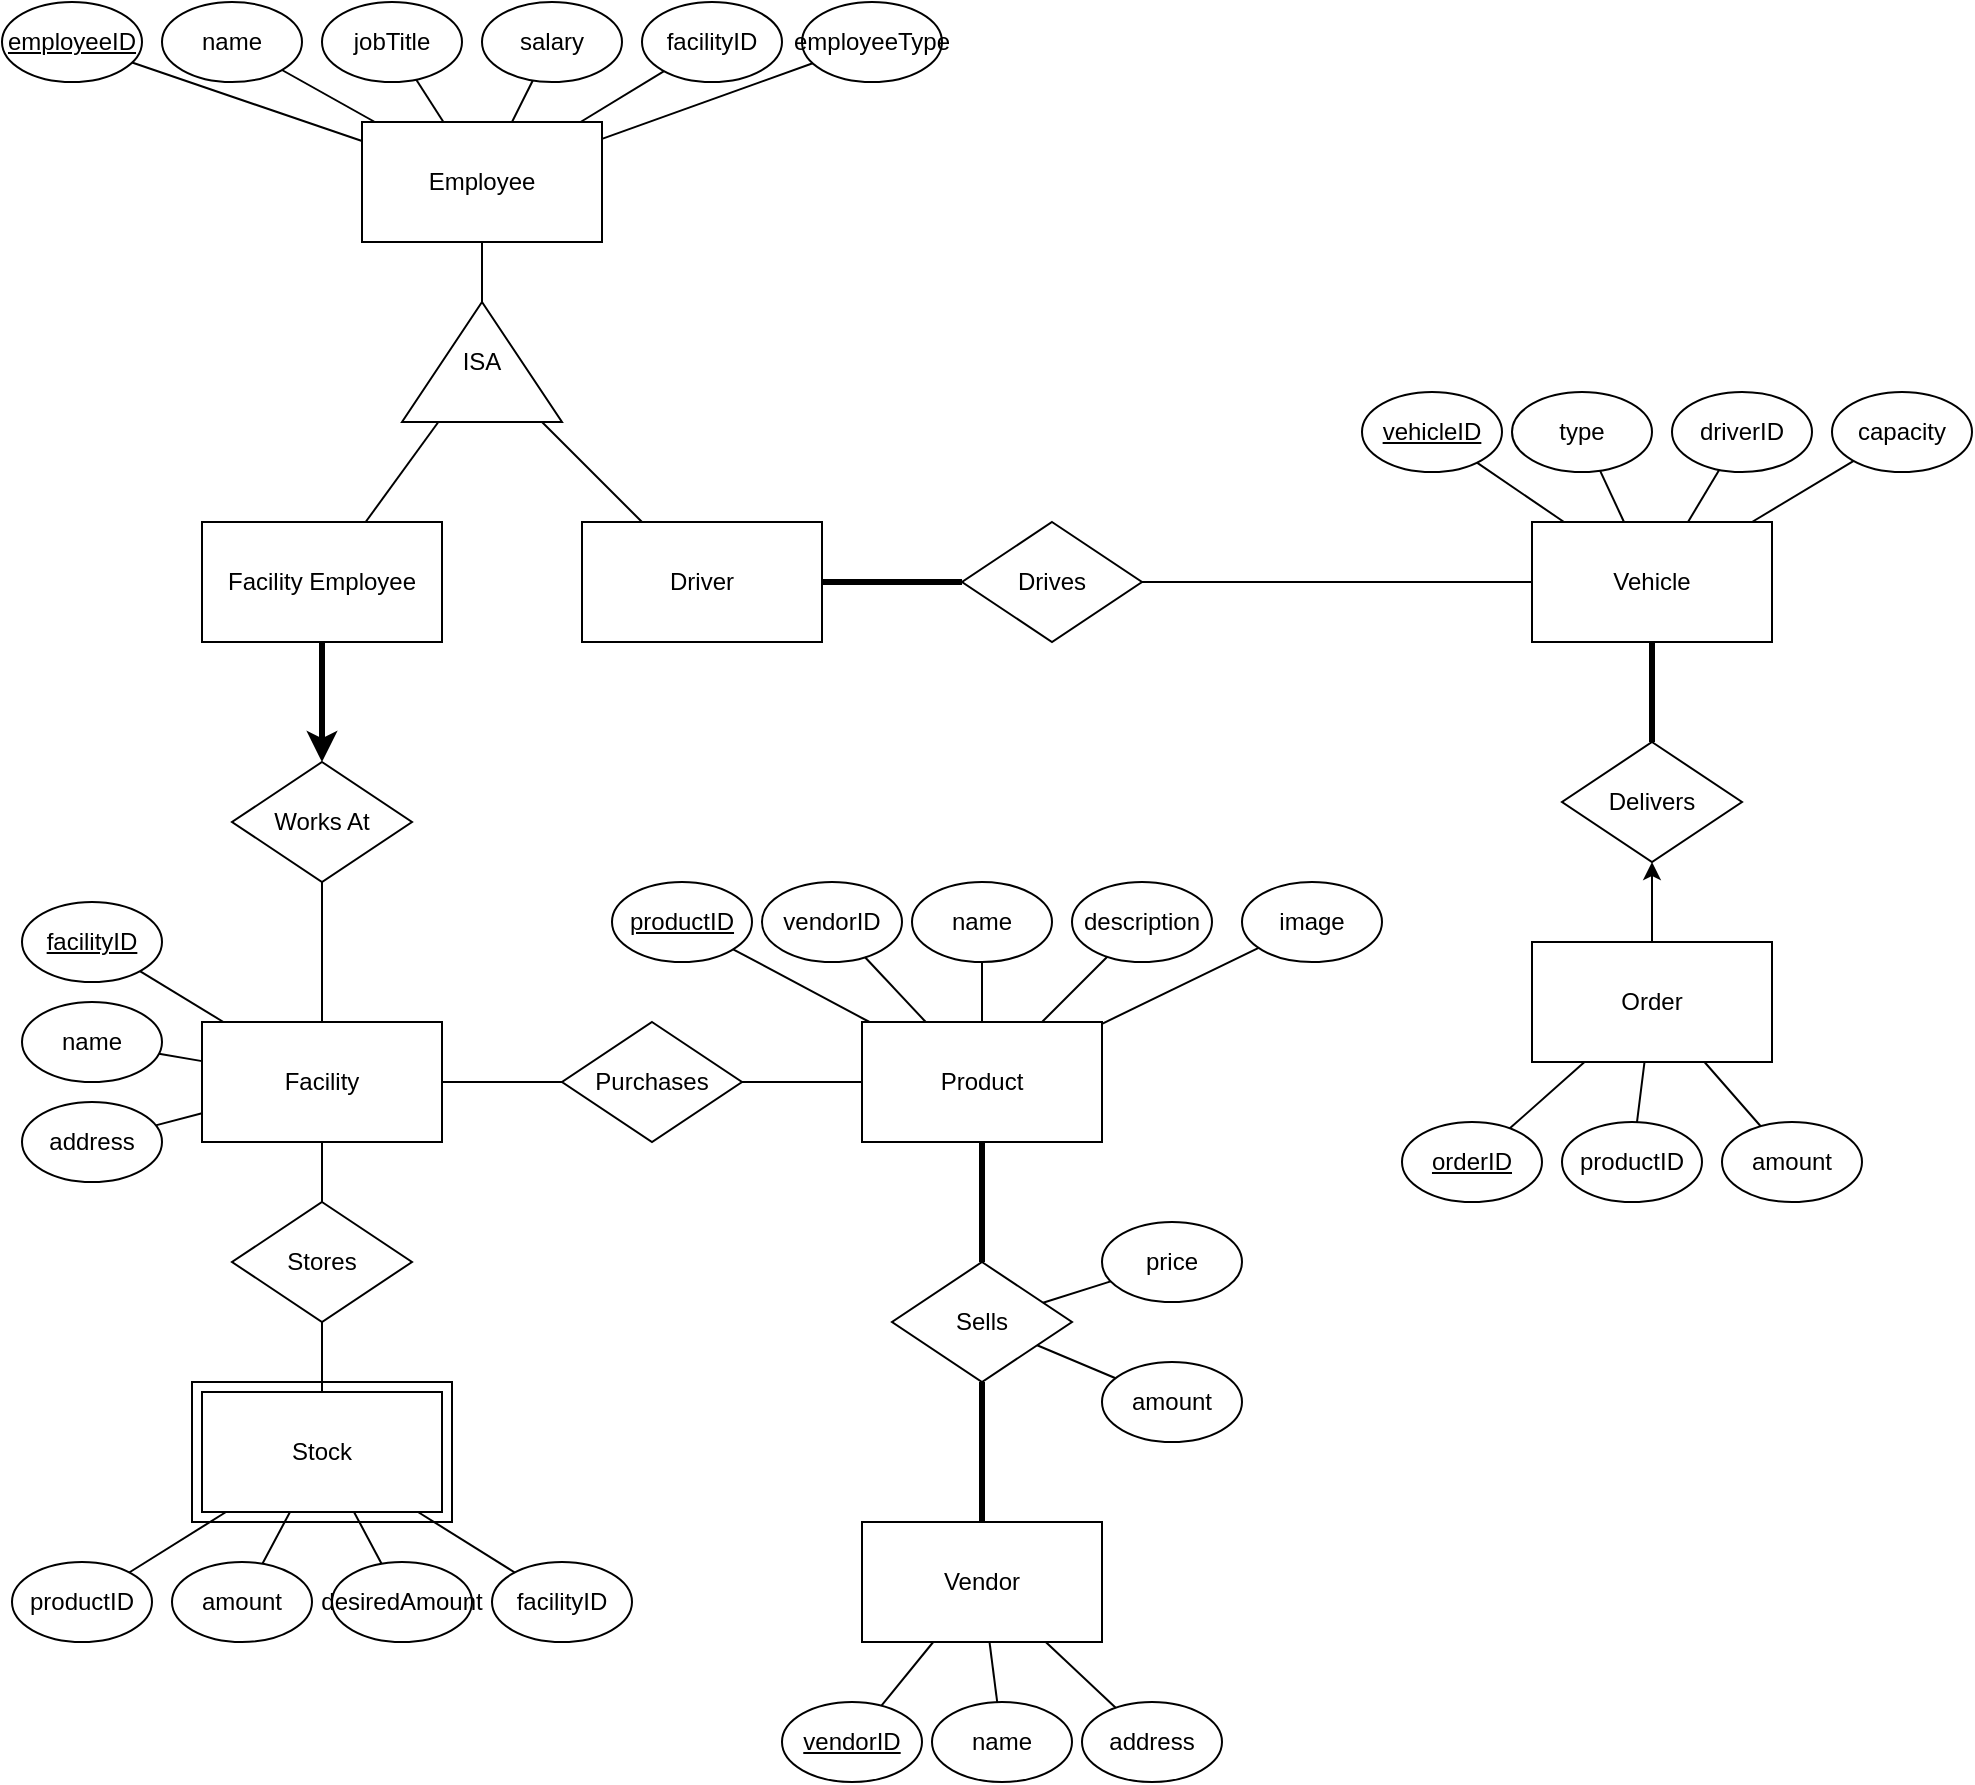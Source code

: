 <mxfile version="22.0.8" type="device">
  <diagram name="Page-1" id="gGvhSPnYBzy_CIl15I6v">
    <mxGraphModel dx="2284" dy="754" grid="1" gridSize="10" guides="1" tooltips="1" connect="1" arrows="1" fold="1" page="1" pageScale="1" pageWidth="850" pageHeight="1100" math="0" shadow="0">
      <root>
        <mxCell id="0" />
        <mxCell id="1" parent="0" />
        <mxCell id="s5vFbVHL-_jGJU9hkJGK-6" value="" style="rounded=0;whiteSpace=wrap;html=1;" vertex="1" parent="1">
          <mxGeometry x="25" y="710" width="130" height="70" as="geometry" />
        </mxCell>
        <mxCell id="s5vFbVHL-_jGJU9hkJGK-1" value="Facility Employee" style="rounded=0;whiteSpace=wrap;html=1;" vertex="1" parent="1">
          <mxGeometry x="30" y="280" width="120" height="60" as="geometry" />
        </mxCell>
        <mxCell id="s5vFbVHL-_jGJU9hkJGK-2" value="Employee" style="rounded=0;whiteSpace=wrap;html=1;" vertex="1" parent="1">
          <mxGeometry x="110" y="80" width="120" height="60" as="geometry" />
        </mxCell>
        <mxCell id="s5vFbVHL-_jGJU9hkJGK-3" value="Product" style="rounded=0;whiteSpace=wrap;html=1;" vertex="1" parent="1">
          <mxGeometry x="360" y="530" width="120" height="60" as="geometry" />
        </mxCell>
        <mxCell id="s5vFbVHL-_jGJU9hkJGK-4" value="Stock" style="rounded=0;whiteSpace=wrap;html=1;" vertex="1" parent="1">
          <mxGeometry x="30" y="715" width="120" height="60" as="geometry" />
        </mxCell>
        <mxCell id="s5vFbVHL-_jGJU9hkJGK-5" value="Facility" style="rounded=0;whiteSpace=wrap;html=1;" vertex="1" parent="1">
          <mxGeometry x="30" y="530" width="120" height="60" as="geometry" />
        </mxCell>
        <mxCell id="s5vFbVHL-_jGJU9hkJGK-7" value="Driver" style="rounded=0;whiteSpace=wrap;html=1;" vertex="1" parent="1">
          <mxGeometry x="220" y="280" width="120" height="60" as="geometry" />
        </mxCell>
        <mxCell id="s5vFbVHL-_jGJU9hkJGK-8" value="" style="triangle;whiteSpace=wrap;html=1;rotation=-90;" vertex="1" parent="1">
          <mxGeometry x="140" y="160" width="60" height="80" as="geometry" />
        </mxCell>
        <mxCell id="s5vFbVHL-_jGJU9hkJGK-9" value="ISA" style="text;html=1;strokeColor=none;fillColor=none;align=center;verticalAlign=middle;whiteSpace=wrap;rounded=0;" vertex="1" parent="1">
          <mxGeometry x="140" y="185" width="60" height="30" as="geometry" />
        </mxCell>
        <mxCell id="s5vFbVHL-_jGJU9hkJGK-10" value="" style="endArrow=none;html=1;rounded=0;" edge="1" parent="1" source="s5vFbVHL-_jGJU9hkJGK-1" target="s5vFbVHL-_jGJU9hkJGK-8">
          <mxGeometry width="50" height="50" relative="1" as="geometry">
            <mxPoint x="430" y="290" as="sourcePoint" />
            <mxPoint x="480" y="240" as="targetPoint" />
          </mxGeometry>
        </mxCell>
        <mxCell id="s5vFbVHL-_jGJU9hkJGK-11" value="" style="endArrow=none;html=1;rounded=0;" edge="1" parent="1" source="s5vFbVHL-_jGJU9hkJGK-7" target="s5vFbVHL-_jGJU9hkJGK-8">
          <mxGeometry width="50" height="50" relative="1" as="geometry">
            <mxPoint x="420" y="290" as="sourcePoint" />
            <mxPoint x="470" y="240" as="targetPoint" />
          </mxGeometry>
        </mxCell>
        <mxCell id="s5vFbVHL-_jGJU9hkJGK-12" value="" style="endArrow=none;html=1;rounded=0;" edge="1" parent="1" source="s5vFbVHL-_jGJU9hkJGK-8" target="s5vFbVHL-_jGJU9hkJGK-2">
          <mxGeometry width="50" height="50" relative="1" as="geometry">
            <mxPoint x="430" y="290" as="sourcePoint" />
            <mxPoint x="480" y="240" as="targetPoint" />
          </mxGeometry>
        </mxCell>
        <mxCell id="s5vFbVHL-_jGJU9hkJGK-13" value="Vendor" style="rounded=0;whiteSpace=wrap;html=1;" vertex="1" parent="1">
          <mxGeometry x="360" y="780" width="120" height="60" as="geometry" />
        </mxCell>
        <mxCell id="s5vFbVHL-_jGJU9hkJGK-14" value="Order" style="rounded=0;whiteSpace=wrap;html=1;" vertex="1" parent="1">
          <mxGeometry x="695" y="490" width="120" height="60" as="geometry" />
        </mxCell>
        <mxCell id="s5vFbVHL-_jGJU9hkJGK-15" value="Vehicle" style="rounded=0;whiteSpace=wrap;html=1;" vertex="1" parent="1">
          <mxGeometry x="695" y="280" width="120" height="60" as="geometry" />
        </mxCell>
        <mxCell id="s5vFbVHL-_jGJU9hkJGK-16" value="Sells" style="rhombus;whiteSpace=wrap;html=1;" vertex="1" parent="1">
          <mxGeometry x="375" y="650" width="90" height="60" as="geometry" />
        </mxCell>
        <mxCell id="s5vFbVHL-_jGJU9hkJGK-17" value="Purchases" style="rhombus;whiteSpace=wrap;html=1;" vertex="1" parent="1">
          <mxGeometry x="210" y="530" width="90" height="60" as="geometry" />
        </mxCell>
        <mxCell id="s5vFbVHL-_jGJU9hkJGK-18" value="Stores" style="rhombus;whiteSpace=wrap;html=1;" vertex="1" parent="1">
          <mxGeometry x="45" y="620" width="90" height="60" as="geometry" />
        </mxCell>
        <mxCell id="s5vFbVHL-_jGJU9hkJGK-19" value="Works At" style="rhombus;whiteSpace=wrap;html=1;" vertex="1" parent="1">
          <mxGeometry x="45" y="400" width="90" height="60" as="geometry" />
        </mxCell>
        <mxCell id="s5vFbVHL-_jGJU9hkJGK-20" value="Delivers" style="rhombus;whiteSpace=wrap;html=1;" vertex="1" parent="1">
          <mxGeometry x="710" y="390" width="90" height="60" as="geometry" />
        </mxCell>
        <mxCell id="s5vFbVHL-_jGJU9hkJGK-21" value="Drives" style="rhombus;whiteSpace=wrap;html=1;" vertex="1" parent="1">
          <mxGeometry x="410" y="280" width="90" height="60" as="geometry" />
        </mxCell>
        <mxCell id="s5vFbVHL-_jGJU9hkJGK-22" value="" style="endArrow=none;html=1;rounded=0;" edge="1" parent="1" source="s5vFbVHL-_jGJU9hkJGK-18" target="s5vFbVHL-_jGJU9hkJGK-5">
          <mxGeometry width="50" height="50" relative="1" as="geometry">
            <mxPoint x="400" y="500" as="sourcePoint" />
            <mxPoint x="450" y="450" as="targetPoint" />
          </mxGeometry>
        </mxCell>
        <mxCell id="s5vFbVHL-_jGJU9hkJGK-23" value="" style="endArrow=none;html=1;rounded=0;" edge="1" parent="1" source="s5vFbVHL-_jGJU9hkJGK-18" target="s5vFbVHL-_jGJU9hkJGK-4">
          <mxGeometry width="50" height="50" relative="1" as="geometry">
            <mxPoint x="400" y="500" as="sourcePoint" />
            <mxPoint x="450" y="450" as="targetPoint" />
          </mxGeometry>
        </mxCell>
        <mxCell id="s5vFbVHL-_jGJU9hkJGK-24" value="" style="endArrow=none;html=1;rounded=0;" edge="1" parent="1" source="s5vFbVHL-_jGJU9hkJGK-5" target="s5vFbVHL-_jGJU9hkJGK-19">
          <mxGeometry width="50" height="50" relative="1" as="geometry">
            <mxPoint x="400" y="560" as="sourcePoint" />
            <mxPoint x="450" y="510" as="targetPoint" />
          </mxGeometry>
        </mxCell>
        <mxCell id="s5vFbVHL-_jGJU9hkJGK-25" value="" style="endArrow=none;html=1;rounded=0;" edge="1" parent="1" source="s5vFbVHL-_jGJU9hkJGK-17" target="s5vFbVHL-_jGJU9hkJGK-5">
          <mxGeometry width="50" height="50" relative="1" as="geometry">
            <mxPoint x="400" y="560" as="sourcePoint" />
            <mxPoint x="450" y="510" as="targetPoint" />
          </mxGeometry>
        </mxCell>
        <mxCell id="s5vFbVHL-_jGJU9hkJGK-26" value="" style="endArrow=none;html=1;rounded=0;" edge="1" parent="1" source="s5vFbVHL-_jGJU9hkJGK-3" target="s5vFbVHL-_jGJU9hkJGK-17">
          <mxGeometry width="50" height="50" relative="1" as="geometry">
            <mxPoint x="400" y="560" as="sourcePoint" />
            <mxPoint x="450" y="510" as="targetPoint" />
          </mxGeometry>
        </mxCell>
        <mxCell id="s5vFbVHL-_jGJU9hkJGK-27" value="" style="endArrow=none;html=1;rounded=0;strokeWidth=3;" edge="1" parent="1" source="s5vFbVHL-_jGJU9hkJGK-15" target="s5vFbVHL-_jGJU9hkJGK-20">
          <mxGeometry width="50" height="50" relative="1" as="geometry">
            <mxPoint x="515" y="560" as="sourcePoint" />
            <mxPoint x="555" y="450" as="targetPoint" />
          </mxGeometry>
        </mxCell>
        <mxCell id="s5vFbVHL-_jGJU9hkJGK-29" value="" style="endArrow=none;html=1;rounded=0;strokeWidth=3;" edge="1" parent="1" source="s5vFbVHL-_jGJU9hkJGK-21" target="s5vFbVHL-_jGJU9hkJGK-7">
          <mxGeometry width="50" height="50" relative="1" as="geometry">
            <mxPoint x="410" y="570" as="sourcePoint" />
            <mxPoint x="450" y="460" as="targetPoint" />
          </mxGeometry>
        </mxCell>
        <mxCell id="s5vFbVHL-_jGJU9hkJGK-30" value="" style="endArrow=none;html=1;rounded=0;strokeWidth=3;" edge="1" parent="1" source="s5vFbVHL-_jGJU9hkJGK-16" target="s5vFbVHL-_jGJU9hkJGK-13">
          <mxGeometry width="50" height="50" relative="1" as="geometry">
            <mxPoint x="420" y="750" as="sourcePoint" />
            <mxPoint x="460" y="540" as="targetPoint" />
          </mxGeometry>
        </mxCell>
        <mxCell id="s5vFbVHL-_jGJU9hkJGK-31" value="" style="endArrow=none;html=1;rounded=0;strokeWidth=3;" edge="1" parent="1" source="s5vFbVHL-_jGJU9hkJGK-3" target="s5vFbVHL-_jGJU9hkJGK-16">
          <mxGeometry width="50" height="50" relative="1" as="geometry">
            <mxPoint x="430" y="590" as="sourcePoint" />
            <mxPoint x="470" y="480" as="targetPoint" />
          </mxGeometry>
        </mxCell>
        <mxCell id="s5vFbVHL-_jGJU9hkJGK-33" value="" style="endArrow=classic;html=1;rounded=0;" edge="1" parent="1" source="s5vFbVHL-_jGJU9hkJGK-14" target="s5vFbVHL-_jGJU9hkJGK-20">
          <mxGeometry width="50" height="50" relative="1" as="geometry">
            <mxPoint x="395" y="470" as="sourcePoint" />
            <mxPoint x="445" y="420" as="targetPoint" />
          </mxGeometry>
        </mxCell>
        <mxCell id="s5vFbVHL-_jGJU9hkJGK-34" value="" style="endArrow=none;html=1;rounded=0;" edge="1" parent="1" source="s5vFbVHL-_jGJU9hkJGK-21" target="s5vFbVHL-_jGJU9hkJGK-15">
          <mxGeometry width="50" height="50" relative="1" as="geometry">
            <mxPoint x="280" y="470" as="sourcePoint" />
            <mxPoint x="330" y="420" as="targetPoint" />
          </mxGeometry>
        </mxCell>
        <mxCell id="s5vFbVHL-_jGJU9hkJGK-35" value="" style="endArrow=classic;html=1;rounded=0;strokeWidth=3;" edge="1" parent="1" source="s5vFbVHL-_jGJU9hkJGK-1" target="s5vFbVHL-_jGJU9hkJGK-19">
          <mxGeometry width="50" height="50" relative="1" as="geometry">
            <mxPoint x="280" y="410" as="sourcePoint" />
            <mxPoint x="330" y="360" as="targetPoint" />
          </mxGeometry>
        </mxCell>
        <mxCell id="s5vFbVHL-_jGJU9hkJGK-36" value="&lt;u&gt;employeeID&lt;/u&gt;" style="ellipse;whiteSpace=wrap;html=1;" vertex="1" parent="1">
          <mxGeometry x="-70" y="20" width="70" height="40" as="geometry" />
        </mxCell>
        <mxCell id="s5vFbVHL-_jGJU9hkJGK-37" value="employeeType" style="ellipse;whiteSpace=wrap;html=1;" vertex="1" parent="1">
          <mxGeometry x="330" y="20" width="70" height="40" as="geometry" />
        </mxCell>
        <mxCell id="s5vFbVHL-_jGJU9hkJGK-38" value="facilityID" style="ellipse;whiteSpace=wrap;html=1;" vertex="1" parent="1">
          <mxGeometry x="250" y="20" width="70" height="40" as="geometry" />
        </mxCell>
        <mxCell id="s5vFbVHL-_jGJU9hkJGK-39" value="salary" style="ellipse;whiteSpace=wrap;html=1;" vertex="1" parent="1">
          <mxGeometry x="170" y="20" width="70" height="40" as="geometry" />
        </mxCell>
        <mxCell id="s5vFbVHL-_jGJU9hkJGK-40" value="jobTitle" style="ellipse;whiteSpace=wrap;html=1;" vertex="1" parent="1">
          <mxGeometry x="90" y="20" width="70" height="40" as="geometry" />
        </mxCell>
        <mxCell id="s5vFbVHL-_jGJU9hkJGK-41" value="name" style="ellipse;whiteSpace=wrap;html=1;" vertex="1" parent="1">
          <mxGeometry x="10" y="20" width="70" height="40" as="geometry" />
        </mxCell>
        <mxCell id="s5vFbVHL-_jGJU9hkJGK-42" value="" style="endArrow=none;html=1;rounded=0;" edge="1" parent="1" source="s5vFbVHL-_jGJU9hkJGK-2" target="s5vFbVHL-_jGJU9hkJGK-37">
          <mxGeometry width="50" height="50" relative="1" as="geometry">
            <mxPoint x="280" y="290" as="sourcePoint" />
            <mxPoint x="330" y="240" as="targetPoint" />
          </mxGeometry>
        </mxCell>
        <mxCell id="s5vFbVHL-_jGJU9hkJGK-43" value="" style="endArrow=none;html=1;rounded=0;" edge="1" parent="1" source="s5vFbVHL-_jGJU9hkJGK-2" target="s5vFbVHL-_jGJU9hkJGK-38">
          <mxGeometry width="50" height="50" relative="1" as="geometry">
            <mxPoint x="280" y="290" as="sourcePoint" />
            <mxPoint x="330" y="240" as="targetPoint" />
          </mxGeometry>
        </mxCell>
        <mxCell id="s5vFbVHL-_jGJU9hkJGK-44" value="" style="endArrow=none;html=1;rounded=0;" edge="1" parent="1" source="s5vFbVHL-_jGJU9hkJGK-2" target="s5vFbVHL-_jGJU9hkJGK-39">
          <mxGeometry width="50" height="50" relative="1" as="geometry">
            <mxPoint x="280" y="290" as="sourcePoint" />
            <mxPoint x="330" y="240" as="targetPoint" />
          </mxGeometry>
        </mxCell>
        <mxCell id="s5vFbVHL-_jGJU9hkJGK-45" value="" style="endArrow=none;html=1;rounded=0;" edge="1" parent="1" source="s5vFbVHL-_jGJU9hkJGK-2" target="s5vFbVHL-_jGJU9hkJGK-40">
          <mxGeometry width="50" height="50" relative="1" as="geometry">
            <mxPoint x="280" y="290" as="sourcePoint" />
            <mxPoint x="330" y="240" as="targetPoint" />
          </mxGeometry>
        </mxCell>
        <mxCell id="s5vFbVHL-_jGJU9hkJGK-46" value="" style="endArrow=none;html=1;rounded=0;" edge="1" parent="1" source="s5vFbVHL-_jGJU9hkJGK-2" target="s5vFbVHL-_jGJU9hkJGK-41">
          <mxGeometry width="50" height="50" relative="1" as="geometry">
            <mxPoint x="280" y="290" as="sourcePoint" />
            <mxPoint x="330" y="240" as="targetPoint" />
          </mxGeometry>
        </mxCell>
        <mxCell id="s5vFbVHL-_jGJU9hkJGK-47" value="" style="endArrow=none;html=1;rounded=0;" edge="1" parent="1" source="s5vFbVHL-_jGJU9hkJGK-2" target="s5vFbVHL-_jGJU9hkJGK-36">
          <mxGeometry width="50" height="50" relative="1" as="geometry">
            <mxPoint x="280" y="290" as="sourcePoint" />
            <mxPoint x="330" y="240" as="targetPoint" />
          </mxGeometry>
        </mxCell>
        <mxCell id="s5vFbVHL-_jGJU9hkJGK-49" value="address" style="ellipse;whiteSpace=wrap;html=1;" vertex="1" parent="1">
          <mxGeometry x="-60" y="570" width="70" height="40" as="geometry" />
        </mxCell>
        <mxCell id="s5vFbVHL-_jGJU9hkJGK-50" value="name" style="ellipse;whiteSpace=wrap;html=1;" vertex="1" parent="1">
          <mxGeometry x="-60" y="520" width="70" height="40" as="geometry" />
        </mxCell>
        <mxCell id="s5vFbVHL-_jGJU9hkJGK-51" value="&lt;u&gt;facilityID&lt;/u&gt;" style="ellipse;whiteSpace=wrap;html=1;" vertex="1" parent="1">
          <mxGeometry x="-60" y="470" width="70" height="40" as="geometry" />
        </mxCell>
        <mxCell id="s5vFbVHL-_jGJU9hkJGK-53" value="" style="endArrow=none;html=1;rounded=0;" edge="1" parent="1" source="s5vFbVHL-_jGJU9hkJGK-5" target="s5vFbVHL-_jGJU9hkJGK-49">
          <mxGeometry width="50" height="50" relative="1" as="geometry">
            <mxPoint x="280" y="530" as="sourcePoint" />
            <mxPoint x="330" y="480" as="targetPoint" />
          </mxGeometry>
        </mxCell>
        <mxCell id="s5vFbVHL-_jGJU9hkJGK-54" value="" style="endArrow=none;html=1;rounded=0;" edge="1" parent="1" source="s5vFbVHL-_jGJU9hkJGK-5" target="s5vFbVHL-_jGJU9hkJGK-50">
          <mxGeometry width="50" height="50" relative="1" as="geometry">
            <mxPoint x="280" y="530" as="sourcePoint" />
            <mxPoint x="330" y="480" as="targetPoint" />
          </mxGeometry>
        </mxCell>
        <mxCell id="s5vFbVHL-_jGJU9hkJGK-55" value="" style="endArrow=none;html=1;rounded=0;" edge="1" parent="1" source="s5vFbVHL-_jGJU9hkJGK-5" target="s5vFbVHL-_jGJU9hkJGK-51">
          <mxGeometry width="50" height="50" relative="1" as="geometry">
            <mxPoint x="280" y="530" as="sourcePoint" />
            <mxPoint x="330" y="480" as="targetPoint" />
          </mxGeometry>
        </mxCell>
        <mxCell id="s5vFbVHL-_jGJU9hkJGK-56" value="amount" style="ellipse;whiteSpace=wrap;html=1;" vertex="1" parent="1">
          <mxGeometry x="15" y="800" width="70" height="40" as="geometry" />
        </mxCell>
        <mxCell id="s5vFbVHL-_jGJU9hkJGK-57" value="facilityID" style="ellipse;whiteSpace=wrap;html=1;" vertex="1" parent="1">
          <mxGeometry x="175" y="800" width="70" height="40" as="geometry" />
        </mxCell>
        <mxCell id="s5vFbVHL-_jGJU9hkJGK-58" value="desiredAmount" style="ellipse;whiteSpace=wrap;html=1;" vertex="1" parent="1">
          <mxGeometry x="95" y="800" width="70" height="40" as="geometry" />
        </mxCell>
        <mxCell id="s5vFbVHL-_jGJU9hkJGK-59" value="productID" style="ellipse;whiteSpace=wrap;html=1;" vertex="1" parent="1">
          <mxGeometry x="-65" y="800" width="70" height="40" as="geometry" />
        </mxCell>
        <mxCell id="s5vFbVHL-_jGJU9hkJGK-60" value="" style="endArrow=none;html=1;rounded=0;" edge="1" parent="1" source="s5vFbVHL-_jGJU9hkJGK-4" target="s5vFbVHL-_jGJU9hkJGK-57">
          <mxGeometry width="50" height="50" relative="1" as="geometry">
            <mxPoint x="280" y="680" as="sourcePoint" />
            <mxPoint x="330" y="630" as="targetPoint" />
          </mxGeometry>
        </mxCell>
        <mxCell id="s5vFbVHL-_jGJU9hkJGK-61" value="" style="endArrow=none;html=1;rounded=0;" edge="1" parent="1" source="s5vFbVHL-_jGJU9hkJGK-58" target="s5vFbVHL-_jGJU9hkJGK-4">
          <mxGeometry width="50" height="50" relative="1" as="geometry">
            <mxPoint x="280" y="680" as="sourcePoint" />
            <mxPoint x="330" y="630" as="targetPoint" />
          </mxGeometry>
        </mxCell>
        <mxCell id="s5vFbVHL-_jGJU9hkJGK-62" value="" style="endArrow=none;html=1;rounded=0;" edge="1" parent="1" source="s5vFbVHL-_jGJU9hkJGK-56" target="s5vFbVHL-_jGJU9hkJGK-4">
          <mxGeometry width="50" height="50" relative="1" as="geometry">
            <mxPoint x="280" y="680" as="sourcePoint" />
            <mxPoint x="330" y="630" as="targetPoint" />
          </mxGeometry>
        </mxCell>
        <mxCell id="s5vFbVHL-_jGJU9hkJGK-63" value="" style="endArrow=none;html=1;rounded=0;" edge="1" parent="1" source="s5vFbVHL-_jGJU9hkJGK-59" target="s5vFbVHL-_jGJU9hkJGK-4">
          <mxGeometry width="50" height="50" relative="1" as="geometry">
            <mxPoint x="280" y="680" as="sourcePoint" />
            <mxPoint x="330" y="630" as="targetPoint" />
          </mxGeometry>
        </mxCell>
        <mxCell id="s5vFbVHL-_jGJU9hkJGK-64" value="capacity" style="ellipse;whiteSpace=wrap;html=1;" vertex="1" parent="1">
          <mxGeometry x="845" y="215" width="70" height="40" as="geometry" />
        </mxCell>
        <mxCell id="s5vFbVHL-_jGJU9hkJGK-65" value="driverID" style="ellipse;whiteSpace=wrap;html=1;" vertex="1" parent="1">
          <mxGeometry x="765" y="215" width="70" height="40" as="geometry" />
        </mxCell>
        <mxCell id="s5vFbVHL-_jGJU9hkJGK-66" value="type" style="ellipse;whiteSpace=wrap;html=1;" vertex="1" parent="1">
          <mxGeometry x="685" y="215" width="70" height="40" as="geometry" />
        </mxCell>
        <mxCell id="s5vFbVHL-_jGJU9hkJGK-67" value="&lt;u&gt;vehicleID&lt;/u&gt;" style="ellipse;whiteSpace=wrap;html=1;" vertex="1" parent="1">
          <mxGeometry x="610" y="215" width="70" height="40" as="geometry" />
        </mxCell>
        <mxCell id="s5vFbVHL-_jGJU9hkJGK-68" value="" style="endArrow=none;html=1;rounded=0;" edge="1" parent="1" source="s5vFbVHL-_jGJU9hkJGK-15" target="s5vFbVHL-_jGJU9hkJGK-64">
          <mxGeometry width="50" height="50" relative="1" as="geometry">
            <mxPoint x="345" y="350" as="sourcePoint" />
            <mxPoint x="395" y="300" as="targetPoint" />
          </mxGeometry>
        </mxCell>
        <mxCell id="s5vFbVHL-_jGJU9hkJGK-69" value="" style="endArrow=none;html=1;rounded=0;" edge="1" parent="1" source="s5vFbVHL-_jGJU9hkJGK-15" target="s5vFbVHL-_jGJU9hkJGK-65">
          <mxGeometry width="50" height="50" relative="1" as="geometry">
            <mxPoint x="345" y="350" as="sourcePoint" />
            <mxPoint x="395" y="300" as="targetPoint" />
          </mxGeometry>
        </mxCell>
        <mxCell id="s5vFbVHL-_jGJU9hkJGK-70" value="" style="endArrow=none;html=1;rounded=0;" edge="1" parent="1" source="s5vFbVHL-_jGJU9hkJGK-15" target="s5vFbVHL-_jGJU9hkJGK-66">
          <mxGeometry width="50" height="50" relative="1" as="geometry">
            <mxPoint x="345" y="350" as="sourcePoint" />
            <mxPoint x="395" y="300" as="targetPoint" />
          </mxGeometry>
        </mxCell>
        <mxCell id="s5vFbVHL-_jGJU9hkJGK-71" value="" style="endArrow=none;html=1;rounded=0;" edge="1" parent="1" source="s5vFbVHL-_jGJU9hkJGK-15" target="s5vFbVHL-_jGJU9hkJGK-67">
          <mxGeometry width="50" height="50" relative="1" as="geometry">
            <mxPoint x="345" y="350" as="sourcePoint" />
            <mxPoint x="663.065" y="250.043" as="targetPoint" />
          </mxGeometry>
        </mxCell>
        <mxCell id="s5vFbVHL-_jGJU9hkJGK-72" value="address" style="ellipse;whiteSpace=wrap;html=1;" vertex="1" parent="1">
          <mxGeometry x="470" y="870" width="70" height="40" as="geometry" />
        </mxCell>
        <mxCell id="s5vFbVHL-_jGJU9hkJGK-73" value="name" style="ellipse;whiteSpace=wrap;html=1;" vertex="1" parent="1">
          <mxGeometry x="395" y="870" width="70" height="40" as="geometry" />
        </mxCell>
        <mxCell id="s5vFbVHL-_jGJU9hkJGK-74" value="&lt;u&gt;vendorID&lt;/u&gt;" style="ellipse;whiteSpace=wrap;html=1;" vertex="1" parent="1">
          <mxGeometry x="320" y="870" width="70" height="40" as="geometry" />
        </mxCell>
        <mxCell id="s5vFbVHL-_jGJU9hkJGK-75" value="" style="endArrow=none;html=1;rounded=0;" edge="1" parent="1" source="s5vFbVHL-_jGJU9hkJGK-13" target="s5vFbVHL-_jGJU9hkJGK-72">
          <mxGeometry width="50" height="50" relative="1" as="geometry">
            <mxPoint x="280" y="750" as="sourcePoint" />
            <mxPoint x="330" y="700" as="targetPoint" />
          </mxGeometry>
        </mxCell>
        <mxCell id="s5vFbVHL-_jGJU9hkJGK-76" value="" style="endArrow=none;html=1;rounded=0;" edge="1" parent="1" source="s5vFbVHL-_jGJU9hkJGK-73" target="s5vFbVHL-_jGJU9hkJGK-13">
          <mxGeometry width="50" height="50" relative="1" as="geometry">
            <mxPoint x="280" y="750" as="sourcePoint" />
            <mxPoint x="330" y="700" as="targetPoint" />
          </mxGeometry>
        </mxCell>
        <mxCell id="s5vFbVHL-_jGJU9hkJGK-77" value="" style="endArrow=none;html=1;rounded=0;" edge="1" parent="1" source="s5vFbVHL-_jGJU9hkJGK-13" target="s5vFbVHL-_jGJU9hkJGK-74">
          <mxGeometry width="50" height="50" relative="1" as="geometry">
            <mxPoint x="280" y="750" as="sourcePoint" />
            <mxPoint x="330" y="700" as="targetPoint" />
          </mxGeometry>
        </mxCell>
        <mxCell id="s5vFbVHL-_jGJU9hkJGK-78" value="image" style="ellipse;whiteSpace=wrap;html=1;" vertex="1" parent="1">
          <mxGeometry x="550" y="460" width="70" height="40" as="geometry" />
        </mxCell>
        <mxCell id="s5vFbVHL-_jGJU9hkJGK-79" value="description" style="ellipse;whiteSpace=wrap;html=1;" vertex="1" parent="1">
          <mxGeometry x="465" y="460" width="70" height="40" as="geometry" />
        </mxCell>
        <mxCell id="s5vFbVHL-_jGJU9hkJGK-80" value="name" style="ellipse;whiteSpace=wrap;html=1;" vertex="1" parent="1">
          <mxGeometry x="385" y="460" width="70" height="40" as="geometry" />
        </mxCell>
        <mxCell id="s5vFbVHL-_jGJU9hkJGK-81" value="vendorID" style="ellipse;whiteSpace=wrap;html=1;" vertex="1" parent="1">
          <mxGeometry x="310" y="460" width="70" height="40" as="geometry" />
        </mxCell>
        <mxCell id="s5vFbVHL-_jGJU9hkJGK-82" value="&lt;u&gt;productID&lt;/u&gt;" style="ellipse;whiteSpace=wrap;html=1;" vertex="1" parent="1">
          <mxGeometry x="235" y="460" width="70" height="40" as="geometry" />
        </mxCell>
        <mxCell id="s5vFbVHL-_jGJU9hkJGK-83" value="" style="endArrow=none;html=1;rounded=0;" edge="1" parent="1" source="s5vFbVHL-_jGJU9hkJGK-3" target="s5vFbVHL-_jGJU9hkJGK-81">
          <mxGeometry width="50" height="50" relative="1" as="geometry">
            <mxPoint x="280" y="530" as="sourcePoint" />
            <mxPoint x="330" y="480" as="targetPoint" />
          </mxGeometry>
        </mxCell>
        <mxCell id="s5vFbVHL-_jGJU9hkJGK-84" value="" style="endArrow=none;html=1;rounded=0;" edge="1" parent="1" source="s5vFbVHL-_jGJU9hkJGK-3" target="s5vFbVHL-_jGJU9hkJGK-80">
          <mxGeometry width="50" height="50" relative="1" as="geometry">
            <mxPoint x="280" y="530" as="sourcePoint" />
            <mxPoint x="330" y="480" as="targetPoint" />
          </mxGeometry>
        </mxCell>
        <mxCell id="s5vFbVHL-_jGJU9hkJGK-85" value="" style="endArrow=none;html=1;rounded=0;" edge="1" parent="1" source="s5vFbVHL-_jGJU9hkJGK-79" target="s5vFbVHL-_jGJU9hkJGK-3">
          <mxGeometry width="50" height="50" relative="1" as="geometry">
            <mxPoint x="280" y="530" as="sourcePoint" />
            <mxPoint x="330" y="480" as="targetPoint" />
          </mxGeometry>
        </mxCell>
        <mxCell id="s5vFbVHL-_jGJU9hkJGK-86" value="" style="endArrow=none;html=1;rounded=0;" edge="1" parent="1" source="s5vFbVHL-_jGJU9hkJGK-3" target="s5vFbVHL-_jGJU9hkJGK-78">
          <mxGeometry width="50" height="50" relative="1" as="geometry">
            <mxPoint x="280" y="530" as="sourcePoint" />
            <mxPoint x="330" y="480" as="targetPoint" />
          </mxGeometry>
        </mxCell>
        <mxCell id="s5vFbVHL-_jGJU9hkJGK-87" value="" style="endArrow=none;html=1;rounded=0;" edge="1" parent="1" source="s5vFbVHL-_jGJU9hkJGK-3" target="s5vFbVHL-_jGJU9hkJGK-82">
          <mxGeometry width="50" height="50" relative="1" as="geometry">
            <mxPoint x="280" y="530" as="sourcePoint" />
            <mxPoint x="330" y="480" as="targetPoint" />
          </mxGeometry>
        </mxCell>
        <mxCell id="s5vFbVHL-_jGJU9hkJGK-88" value="amount" style="ellipse;whiteSpace=wrap;html=1;" vertex="1" parent="1">
          <mxGeometry x="480" y="700" width="70" height="40" as="geometry" />
        </mxCell>
        <mxCell id="s5vFbVHL-_jGJU9hkJGK-89" value="price" style="ellipse;whiteSpace=wrap;html=1;" vertex="1" parent="1">
          <mxGeometry x="480" y="630" width="70" height="40" as="geometry" />
        </mxCell>
        <mxCell id="s5vFbVHL-_jGJU9hkJGK-90" value="" style="endArrow=none;html=1;rounded=0;" edge="1" parent="1" source="s5vFbVHL-_jGJU9hkJGK-16" target="s5vFbVHL-_jGJU9hkJGK-88">
          <mxGeometry width="50" height="50" relative="1" as="geometry">
            <mxPoint x="280" y="620" as="sourcePoint" />
            <mxPoint x="330" y="570" as="targetPoint" />
          </mxGeometry>
        </mxCell>
        <mxCell id="s5vFbVHL-_jGJU9hkJGK-91" value="" style="endArrow=none;html=1;rounded=0;" edge="1" parent="1" source="s5vFbVHL-_jGJU9hkJGK-16" target="s5vFbVHL-_jGJU9hkJGK-89">
          <mxGeometry width="50" height="50" relative="1" as="geometry">
            <mxPoint x="280" y="620" as="sourcePoint" />
            <mxPoint x="330" y="570" as="targetPoint" />
          </mxGeometry>
        </mxCell>
        <mxCell id="s5vFbVHL-_jGJU9hkJGK-92" value="amount" style="ellipse;whiteSpace=wrap;html=1;" vertex="1" parent="1">
          <mxGeometry x="790" y="580" width="70" height="40" as="geometry" />
        </mxCell>
        <mxCell id="s5vFbVHL-_jGJU9hkJGK-93" value="productID" style="ellipse;whiteSpace=wrap;html=1;" vertex="1" parent="1">
          <mxGeometry x="710" y="580" width="70" height="40" as="geometry" />
        </mxCell>
        <mxCell id="s5vFbVHL-_jGJU9hkJGK-94" value="&lt;u&gt;orderID&lt;/u&gt;" style="ellipse;whiteSpace=wrap;html=1;" vertex="1" parent="1">
          <mxGeometry x="630" y="580" width="70" height="40" as="geometry" />
        </mxCell>
        <mxCell id="s5vFbVHL-_jGJU9hkJGK-95" value="" style="endArrow=none;html=1;rounded=0;" edge="1" parent="1" source="s5vFbVHL-_jGJU9hkJGK-14" target="s5vFbVHL-_jGJU9hkJGK-92">
          <mxGeometry width="50" height="50" relative="1" as="geometry">
            <mxPoint x="280" y="620" as="sourcePoint" />
            <mxPoint x="330" y="570" as="targetPoint" />
          </mxGeometry>
        </mxCell>
        <mxCell id="s5vFbVHL-_jGJU9hkJGK-96" value="" style="endArrow=none;html=1;rounded=0;" edge="1" parent="1" source="s5vFbVHL-_jGJU9hkJGK-14" target="s5vFbVHL-_jGJU9hkJGK-93">
          <mxGeometry width="50" height="50" relative="1" as="geometry">
            <mxPoint x="280" y="620" as="sourcePoint" />
            <mxPoint x="330" y="570" as="targetPoint" />
          </mxGeometry>
        </mxCell>
        <mxCell id="s5vFbVHL-_jGJU9hkJGK-97" value="" style="endArrow=none;html=1;rounded=0;" edge="1" parent="1" source="s5vFbVHL-_jGJU9hkJGK-14" target="s5vFbVHL-_jGJU9hkJGK-94">
          <mxGeometry width="50" height="50" relative="1" as="geometry">
            <mxPoint x="280" y="620" as="sourcePoint" />
            <mxPoint x="330" y="570" as="targetPoint" />
          </mxGeometry>
        </mxCell>
      </root>
    </mxGraphModel>
  </diagram>
</mxfile>
